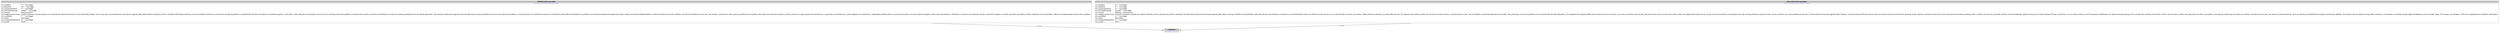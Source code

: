 digraph { 
 node [ fontname="DejaVu Sans" ] ; 
	node0 -> node2 [ color=BLACK, label=< <font point-size='10' color='#336633'>rdf:type</font> > ] ;
	node1 -> node2 [ color=BLACK, label=< <font point-size='10' color='#336633'>rdf:type</font> > ] ;
# http://example.org/company/NVIDIA%20Corporation node0
node0 [ shape=none, color=black label=< <table color='#666666' cellborder='0' cellspacing='0' border='1'><tr><td colspan='2' bgcolor='grey'><B>NVIDIA%20Corporation</B></td></tr><tr><td href='http://example.org/company/NVIDIA%20Corporation' bgcolor='#eeeeee' colspan='2'><font point-size='10' color='#6666ff'>http://example.org/company/NVIDIA%20Corporation</font></td></tr><tr><td align='left'>ns1:auditRisk</td><td align='left'>&quot;7&quot;^^xsd:integer</td></tr><tr><td align='left'>ns1:boardRisk</td><td align='left'>&quot;10&quot;^^xsd:integer</td></tr><tr><td align='left'>ns1:compensationRisk</td><td align='left'>&quot;1&quot;^^xsd:integer</td></tr><tr><td align='left'>ns1:fullTimeEmployees</td><td align='left'>&quot;29600&quot;^^xsd:integer</td></tr><tr><td align='left'>ns1:industry</td><td align='left'>&quot;Semiconductors&quot;</td></tr><tr><td align='left'>ns1:longBusinessSummary</td><td align='left'>&quot;NVIDIA Corporation provides graphics and compute and networking solutions in the United States, Taiwan, China, Hong Kong, and internationally. The Graphics segment offers GeForce GPUs for gaming and PCs, the GeForce NOW game streaming service and related infrastructure, and solutions for gaming platforms; Quadro/NVIDIA RTX GPUs for enterprise workstation graphics; virtual GPU or vGPU software for cloud-based visual and virtual computing; automotive platforms for infotainment systems; and Omniverse software for building and operating metaverse and 3D internet applications. The Compute &amp; Networking segment comprises Data Center computing platforms and end-to-end networking platforms, including Quantum for InfiniBand and Spectrum for Ethernet; NVIDIA DRIVE automated-driving platform and automotive development agreements; Jetson robotics and other embedded platforms; NVIDIA AI Enterprise and other software; and DGX Cloud software and services. The company&#x27;s products are used in gaming, professional visualization, data center, and automotive markets. It sells its products to original equipment manufacturers, original device manufacturers, system integrators and distributors, independent software vendors, cloud service providers, consumer internet companies, add-in board manufacturers, distributors, automotive manufacturers and tier-1 automotive suppliers, and other ecosystem participants. NVIDIA Corporation was incorporated in 1993 and is headquartered in Santa Clara, California.&quot;</td></tr><tr><td align='left'>ns1:overallRisk</td><td align='left'>&quot;7&quot;^^xsd:integer</td></tr><tr><td align='left'>ns1:sector</td><td align='left'>&quot;Technology&quot;</td></tr><tr><td align='left'>ns1:shareHolderRightsRisk</td><td align='left'>&quot;6&quot;^^xsd:integer</td></tr><tr><td align='left'>ns1:symbol</td><td align='left'>&quot;NVDA&quot;</td></tr></table> > ] 
# http://example.org/company/Microsoft%20Corporation node1
node1 [ shape=none, color=black label=< <table color='#666666' cellborder='0' cellspacing='0' border='1'><tr><td colspan='2' bgcolor='grey'><B>Microsoft%20Corporation</B></td></tr><tr><td href='http://example.org/company/Microsoft%20Corporation' bgcolor='#eeeeee' colspan='2'><font point-size='10' color='#6666ff'>http://example.org/company/Microsoft%20Corporation</font></td></tr><tr><td align='left'>ns1:auditRisk</td><td align='left'>&quot;3&quot;^^xsd:integer</td></tr><tr><td align='left'>ns1:boardRisk</td><td align='left'>&quot;5&quot;^^xsd:integer</td></tr><tr><td align='left'>ns1:compensationRisk</td><td align='left'>&quot;2&quot;^^xsd:integer</td></tr><tr><td align='left'>ns1:fullTimeEmployees</td><td align='left'>&quot;221000&quot;^^xsd:integer</td></tr><tr><td align='left'>ns1:industry</td><td align='left'>&quot;Software - Infrastructure&quot;</td></tr><tr><td align='left'>ns1:longBusinessSummary</td><td align='left'>&quot;Microsoft Corporation develops and supports software, services, devices and solutions worldwide. The Productivity and Business Processes segment offers office, exchange, SharePoint, Microsoft Teams, office 365 Security and Compliance, Microsoft viva, and Microsoft 365 copilot; and office consumer services, such as Microsoft 365 consumer subscriptions, Office licensed on-premises, and other office services. This segment also provides LinkedIn; and dynamics business solutions, including Dynamics 365, a set of intelligent, cloud-based applications across ERP, CRM, power apps, and power automate; and on-premises ERP and CRM applications. The Intelligent Cloud segment offers server products and cloud services, such as azure and other cloud services; SQL and windows server, visual studio, system center, and related client access licenses, as well as nuance and GitHub; and enterprise services including enterprise support services, industry solutions, and nuance professional services. The More Personal Computing segment offers Windows, including windows OEM licensing and other non-volume licensing of the Windows operating system; Windows commercial comprising volume licensing of the Windows operating system, windows cloud services, and other Windows commercial offerings; patent licensing; and windows Internet of Things; and devices, such as surface, HoloLens, and PC accessories. Additionally, this segment provides gaming, which includes Xbox hardware and content, and first- and third-party content; Xbox game pass and other subscriptions, cloud gaming, advertising, third-party disc royalties, and other cloud services; and search and news advertising, which includes Bing, Microsoft News and Edge, and third-party affiliates. The company sells its products through OEMs, distributors, and resellers; and directly through digital marketplaces, online, and retail stores. The company was founded in 1975 and is headquartered in Redmond, Washington.&quot;</td></tr><tr><td align='left'>ns1:overallRisk</td><td align='left'>&quot;1&quot;^^xsd:integer</td></tr><tr><td align='left'>ns1:sector</td><td align='left'>&quot;Technology&quot;</td></tr><tr><td align='left'>ns1:shareHolderRightsRisk</td><td align='left'>&quot;2&quot;^^xsd:integer</td></tr><tr><td align='left'>ns1:symbol</td><td align='left'>&quot;MSFT&quot;</td></tr></table> > ] 
# http://example.org/company node2
node2 [ shape=none, color=black label=< <table color='#666666' cellborder='0' cellspacing='0' border='1'><tr><td colspan='2' bgcolor='grey'><B>company</B></td></tr><tr><td href='http://example.org/company' bgcolor='#eeeeee' colspan='2'><font point-size='10' color='#6666ff'>http://example.org/company</font></td></tr></table> > ] 
}
